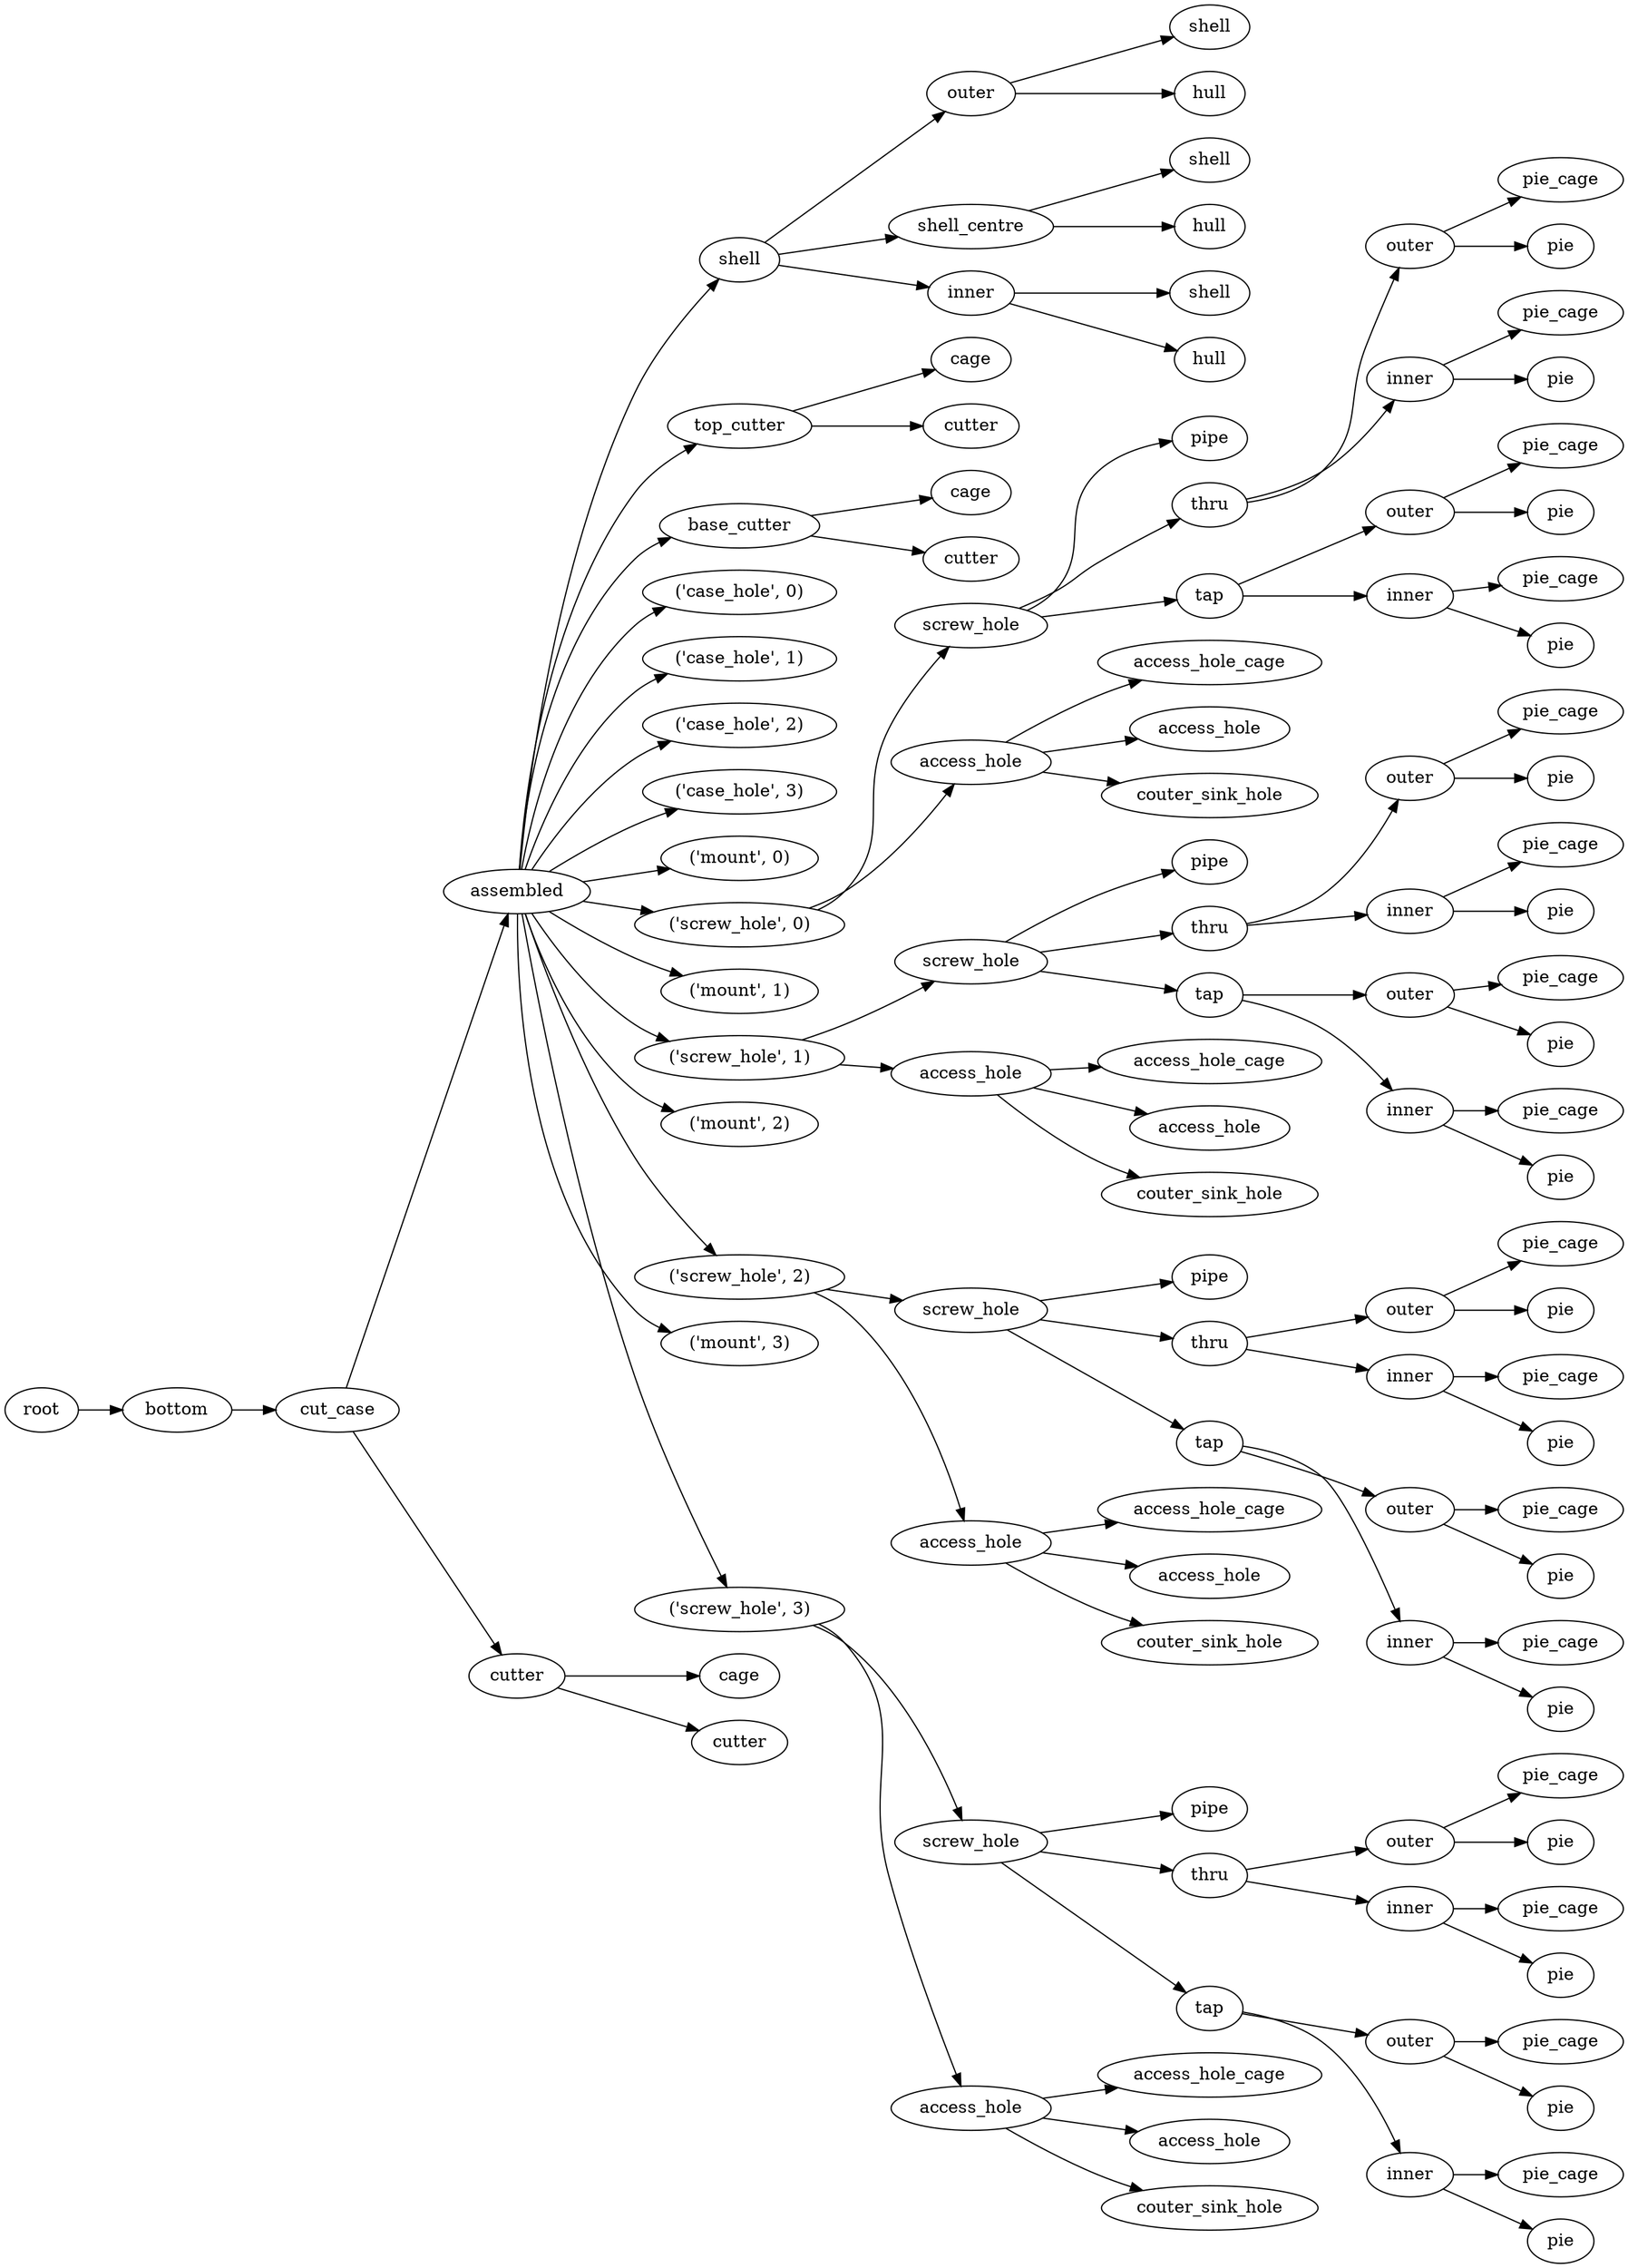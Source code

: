 digraph bottom {
	graph [rankdir=LR]
	root_311 [label=root href="javascript:s=&quot;\(\)\nNone&quot;; console.log(s); alert(s);"]
	bottom_312 [label=bottom href="javascript:s=&quot;\(&#x27;bottom&#x27;,\)\nCaseShell&quot;; console.log(s); alert(s);" tooltip=CaseShell]
	cut_case_313 [label=cut_case href="javascript:s=&quot;\(&#x27;bottom&#x27;,\ &#x27;cut_case&#x27;\)\nMaker&quot;; console.log(s); alert(s);" tooltip=Maker]
	assembled_314 [label=assembled href="javascript:s=&quot;\(&#x27;bottom&#x27;,\ &#x27;cut_case&#x27;,\ &#x27;assembled&#x27;\)\nMaker&quot;; console.log(s); alert(s);" tooltip=Maker]
	shell_315 [label=shell href="javascript:s=&quot;\(&#x27;bottom&#x27;,\ &#x27;cut_case&#x27;,\ &#x27;assembled&#x27;,\ &#x27;shell&#x27;\)\nBoxShell&quot;; console.log(s); alert(s);" tooltip=BoxShell]
	outer_316 [label=outer href="javascript:s=&quot;\(&#x27;bottom&#x27;,\ &#x27;cut_case&#x27;,\ &#x27;assembled&#x27;,\ &#x27;shell&#x27;,\ &#x27;outer&#x27;\)\nBoxSideBevels&quot;; console.log(s); alert(s);" tooltip=BoxSideBevels]
	shell_317 [label=shell href="javascript:s=&quot;\(&#x27;bottom&#x27;,\ &#x27;cut_case&#x27;,\ &#x27;assembled&#x27;,\ &#x27;shell&#x27;,\ &#x27;outer&#x27;,\ &#x27;shell&#x27;\)\nBox&quot;; console.log(s); alert(s);" tooltip=Box]
	hull_318 [label=hull href="javascript:s=&quot;\(&#x27;bottom&#x27;,\ &#x27;cut_case&#x27;,\ &#x27;assembled&#x27;,\ &#x27;shell&#x27;,\ &#x27;outer&#x27;,\ &#x27;hull&#x27;\)\nLinearExtrude&quot;; console.log(s); alert(s);" tooltip=LinearExtrude]
	shell_centre_319 [label=shell_centre href="javascript:s=&quot;\(&#x27;bottom&#x27;,\ &#x27;cut_case&#x27;,\ &#x27;assembled&#x27;,\ &#x27;shell&#x27;,\ &#x27;shell_centre&#x27;\)\nBoxSideBevels&quot;; console.log(s); alert(s);" tooltip=BoxSideBevels]
	shell_320 [label=shell href="javascript:s=&quot;\(&#x27;bottom&#x27;,\ &#x27;cut_case&#x27;,\ &#x27;assembled&#x27;,\ &#x27;shell&#x27;,\ &#x27;shell_centre&#x27;,\ &#x27;shell&#x27;\)\nBox&quot;; console.log(s); alert(s);" tooltip=Box]
	hull_321 [label=hull href="javascript:s=&quot;\(&#x27;bottom&#x27;,\ &#x27;cut_case&#x27;,\ &#x27;assembled&#x27;,\ &#x27;shell&#x27;,\ &#x27;shell_centre&#x27;,\ &#x27;hull&#x27;\)\nLinearExtrude&quot;; console.log(s); alert(s);" tooltip=LinearExtrude]
	inner_322 [label=inner href="javascript:s=&quot;\(&#x27;bottom&#x27;,\ &#x27;cut_case&#x27;,\ &#x27;assembled&#x27;,\ &#x27;shell&#x27;,\ &#x27;inner&#x27;\)\nBoxSideBevels&quot;; console.log(s); alert(s);" tooltip=BoxSideBevels]
	shell_323 [label=shell href="javascript:s=&quot;\(&#x27;bottom&#x27;,\ &#x27;cut_case&#x27;,\ &#x27;assembled&#x27;,\ &#x27;shell&#x27;,\ &#x27;inner&#x27;,\ &#x27;shell&#x27;\)\nBox&quot;; console.log(s); alert(s);" tooltip=Box]
	hull_324 [label=hull href="javascript:s=&quot;\(&#x27;bottom&#x27;,\ &#x27;cut_case&#x27;,\ &#x27;assembled&#x27;,\ &#x27;shell&#x27;,\ &#x27;inner&#x27;,\ &#x27;hull&#x27;\)\nLinearExtrude&quot;; console.log(s); alert(s);" tooltip=LinearExtrude]
	top_cutter_325 [label=top_cutter href="javascript:s=&quot;\(&#x27;bottom&#x27;,\ &#x27;cut_case&#x27;,\ &#x27;assembled&#x27;,\ &#x27;top_cutter&#x27;\)\nCaseShellCutter&quot;; console.log(s); alert(s);" tooltip=CaseShellCutter]
	cage_326 [label=cage href="javascript:s=&quot;\(&#x27;bottom&#x27;,\ &#x27;cut_case&#x27;,\ &#x27;assembled&#x27;,\ &#x27;top_cutter&#x27;,\ &#x27;cage&#x27;\)\nBox&quot;; console.log(s); alert(s);" tooltip=Box]
	cutter_327 [label=cutter href="javascript:s=&quot;\(&#x27;bottom&#x27;,\ &#x27;cut_case&#x27;,\ &#x27;assembled&#x27;,\ &#x27;top_cutter&#x27;,\ &#x27;cutter&#x27;\)\nBox&quot;; console.log(s); alert(s);" tooltip=Box]
	base_cutter_328 [label=base_cutter href="javascript:s=&quot;\(&#x27;bottom&#x27;,\ &#x27;cut_case&#x27;,\ &#x27;assembled&#x27;,\ &#x27;base_cutter&#x27;\)\nCaseShellCutter&quot;; console.log(s); alert(s);" tooltip=CaseShellCutter]
	cage_329 [label=cage href="javascript:s=&quot;\(&#x27;bottom&#x27;,\ &#x27;cut_case&#x27;,\ &#x27;assembled&#x27;,\ &#x27;base_cutter&#x27;,\ &#x27;cage&#x27;\)\nBox&quot;; console.log(s); alert(s);" tooltip=Box]
	cutter_330 [label=cutter href="javascript:s=&quot;\(&#x27;bottom&#x27;,\ &#x27;cut_case&#x27;,\ &#x27;assembled&#x27;,\ &#x27;base_cutter&#x27;,\ &#x27;cutter&#x27;\)\nBox&quot;; console.log(s); alert(s);" tooltip=Box]
	case_hole_331 [label="\('case_hole',\ 0\)" href="javascript:s=&quot;\(&#x27;bottom&#x27;,\ &#x27;cut_case&#x27;,\ &#x27;assembled&#x27;,\ \(&#x27;case_hole&#x27;,\ 0\)\)\nCylinder&quot;; console.log(s); alert(s);" tooltip=Cylinder]
	case_hole_332 [label="\('case_hole',\ 1\)" href="javascript:s=&quot;\(&#x27;bottom&#x27;,\ &#x27;cut_case&#x27;,\ &#x27;assembled&#x27;,\ \(&#x27;case_hole&#x27;,\ 1\)\)\nCylinder&quot;; console.log(s); alert(s);" tooltip=Cylinder]
	case_hole_333 [label="\('case_hole',\ 2\)" href="javascript:s=&quot;\(&#x27;bottom&#x27;,\ &#x27;cut_case&#x27;,\ &#x27;assembled&#x27;,\ \(&#x27;case_hole&#x27;,\ 2\)\)\nCylinder&quot;; console.log(s); alert(s);" tooltip=Cylinder]
	case_hole_334 [label="\('case_hole',\ 3\)" href="javascript:s=&quot;\(&#x27;bottom&#x27;,\ &#x27;cut_case&#x27;,\ &#x27;assembled&#x27;,\ \(&#x27;case_hole&#x27;,\ 3\)\)\nCylinder&quot;; console.log(s); alert(s);" tooltip=Cylinder]
	mount_335 [label="\('mount',\ 0\)" href="javascript:s=&quot;\(&#x27;bottom&#x27;,\ &#x27;cut_case&#x27;,\ &#x27;assembled&#x27;,\ \(&#x27;mount&#x27;,\ 0\)\)\nCylinder&quot;; console.log(s); alert(s);" tooltip=Cylinder]
	screw_hole_336 [label="\('screw_hole',\ 0\)" href="javascript:s=&quot;\(&#x27;bottom&#x27;,\ &#x27;cut_case&#x27;,\ &#x27;assembled&#x27;,\ \(&#x27;screw_hole&#x27;,\ 0\)\)\nCountersinkSelfTapHole&quot;; console.log(s); alert(s);" tooltip=CountersinkSelfTapHole]
	screw_hole_337 [label=screw_hole href="javascript:s=&quot;\(&#x27;bottom&#x27;,\ &#x27;cut_case&#x27;,\ &#x27;assembled&#x27;,\ \(&#x27;screw_hole&#x27;,\ 0\),\ &#x27;screw_hole&#x27;\)\nSelfTapHole&quot;; console.log(s); alert(s);" tooltip=SelfTapHole]
	pipe_338 [label=pipe href="javascript:s=&quot;\(&#x27;bottom&#x27;,\ &#x27;cut_case&#x27;,\ &#x27;assembled&#x27;,\ \(&#x27;screw_hole&#x27;,\ 0\),\ &#x27;screw_hole&#x27;,\ &#x27;pipe&#x27;\)\nCylinder&quot;; console.log(s); alert(s);" tooltip=Cylinder]
	thru_339 [label=thru href="javascript:s=&quot;\(&#x27;bottom&#x27;,\ &#x27;cut_case&#x27;,\ &#x27;assembled&#x27;,\ \(&#x27;screw_hole&#x27;,\ 0\),\ &#x27;screw_hole&#x27;,\ &#x27;thru&#x27;\)\nPipe&quot;; console.log(s); alert(s);" tooltip=Pipe]
	outer_340 [label=outer href="javascript:s=&quot;\(&#x27;bottom&#x27;,\ &#x27;cut_case&#x27;,\ &#x27;assembled&#x27;,\ \(&#x27;screw_hole&#x27;,\ 0\),\ &#x27;screw_hole&#x27;,\ &#x27;thru&#x27;,\ &#x27;outer&#x27;\)\nPie&quot;; console.log(s); alert(s);" tooltip=Pie]
	pie_cage_341 [label=pie_cage href="javascript:s=&quot;\(&#x27;bottom&#x27;,\ &#x27;cut_case&#x27;,\ &#x27;assembled&#x27;,\ \(&#x27;screw_hole&#x27;,\ 0\),\ &#x27;screw_hole&#x27;,\ &#x27;thru&#x27;,\ &#x27;outer&#x27;,\ &#x27;pie_cage&#x27;\)\nCylinder&quot;; console.log(s); alert(s);" tooltip=Cylinder]
	pie_342 [label=pie href="javascript:s=&quot;\(&#x27;bottom&#x27;,\ &#x27;cut_case&#x27;,\ &#x27;assembled&#x27;,\ \(&#x27;screw_hole&#x27;,\ 0\),\ &#x27;screw_hole&#x27;,\ &#x27;thru&#x27;,\ &#x27;outer&#x27;,\ &#x27;pie&#x27;\)\nRotateExtrude&quot;; console.log(s); alert(s);" tooltip=RotateExtrude]
	inner_343 [label=inner href="javascript:s=&quot;\(&#x27;bottom&#x27;,\ &#x27;cut_case&#x27;,\ &#x27;assembled&#x27;,\ \(&#x27;screw_hole&#x27;,\ 0\),\ &#x27;screw_hole&#x27;,\ &#x27;thru&#x27;,\ &#x27;inner&#x27;\)\nPie&quot;; console.log(s); alert(s);" tooltip=Pie]
	pie_cage_344 [label=pie_cage href="javascript:s=&quot;\(&#x27;bottom&#x27;,\ &#x27;cut_case&#x27;,\ &#x27;assembled&#x27;,\ \(&#x27;screw_hole&#x27;,\ 0\),\ &#x27;screw_hole&#x27;,\ &#x27;thru&#x27;,\ &#x27;inner&#x27;,\ &#x27;pie_cage&#x27;\)\nCylinder&quot;; console.log(s); alert(s);" tooltip=Cylinder]
	pie_345 [label=pie href="javascript:s=&quot;\(&#x27;bottom&#x27;,\ &#x27;cut_case&#x27;,\ &#x27;assembled&#x27;,\ \(&#x27;screw_hole&#x27;,\ 0\),\ &#x27;screw_hole&#x27;,\ &#x27;thru&#x27;,\ &#x27;inner&#x27;,\ &#x27;pie&#x27;\)\nRotateExtrude&quot;; console.log(s); alert(s);" tooltip=RotateExtrude]
	tap_346 [label=tap href="javascript:s=&quot;\(&#x27;bottom&#x27;,\ &#x27;cut_case&#x27;,\ &#x27;assembled&#x27;,\ \(&#x27;screw_hole&#x27;,\ 0\),\ &#x27;screw_hole&#x27;,\ &#x27;tap&#x27;\)\nPipe&quot;; console.log(s); alert(s);" tooltip=Pipe]
	outer_347 [label=outer href="javascript:s=&quot;\(&#x27;bottom&#x27;,\ &#x27;cut_case&#x27;,\ &#x27;assembled&#x27;,\ \(&#x27;screw_hole&#x27;,\ 0\),\ &#x27;screw_hole&#x27;,\ &#x27;tap&#x27;,\ &#x27;outer&#x27;\)\nPie&quot;; console.log(s); alert(s);" tooltip=Pie]
	pie_cage_348 [label=pie_cage href="javascript:s=&quot;\(&#x27;bottom&#x27;,\ &#x27;cut_case&#x27;,\ &#x27;assembled&#x27;,\ \(&#x27;screw_hole&#x27;,\ 0\),\ &#x27;screw_hole&#x27;,\ &#x27;tap&#x27;,\ &#x27;outer&#x27;,\ &#x27;pie_cage&#x27;\)\nCylinder&quot;; console.log(s); alert(s);" tooltip=Cylinder]
	pie_349 [label=pie href="javascript:s=&quot;\(&#x27;bottom&#x27;,\ &#x27;cut_case&#x27;,\ &#x27;assembled&#x27;,\ \(&#x27;screw_hole&#x27;,\ 0\),\ &#x27;screw_hole&#x27;,\ &#x27;tap&#x27;,\ &#x27;outer&#x27;,\ &#x27;pie&#x27;\)\nRotateExtrude&quot;; console.log(s); alert(s);" tooltip=RotateExtrude]
	inner_350 [label=inner href="javascript:s=&quot;\(&#x27;bottom&#x27;,\ &#x27;cut_case&#x27;,\ &#x27;assembled&#x27;,\ \(&#x27;screw_hole&#x27;,\ 0\),\ &#x27;screw_hole&#x27;,\ &#x27;tap&#x27;,\ &#x27;inner&#x27;\)\nPie&quot;; console.log(s); alert(s);" tooltip=Pie]
	pie_cage_351 [label=pie_cage href="javascript:s=&quot;\(&#x27;bottom&#x27;,\ &#x27;cut_case&#x27;,\ &#x27;assembled&#x27;,\ \(&#x27;screw_hole&#x27;,\ 0\),\ &#x27;screw_hole&#x27;,\ &#x27;tap&#x27;,\ &#x27;inner&#x27;,\ &#x27;pie_cage&#x27;\)\nCylinder&quot;; console.log(s); alert(s);" tooltip=Cylinder]
	pie_352 [label=pie href="javascript:s=&quot;\(&#x27;bottom&#x27;,\ &#x27;cut_case&#x27;,\ &#x27;assembled&#x27;,\ \(&#x27;screw_hole&#x27;,\ 0\),\ &#x27;screw_hole&#x27;,\ &#x27;tap&#x27;,\ &#x27;inner&#x27;,\ &#x27;pie&#x27;\)\nRotateExtrude&quot;; console.log(s); alert(s);" tooltip=RotateExtrude]
	access_hole_353 [label=access_hole href="javascript:s=&quot;\(&#x27;bottom&#x27;,\ &#x27;cut_case&#x27;,\ &#x27;assembled&#x27;,\ \(&#x27;screw_hole&#x27;,\ 0\),\ &#x27;access_hole&#x27;\)\nCountersinkAccessHole&quot;; console.log(s); alert(s);" tooltip=CountersinkAccessHole]
	access_hole_cage_354 [label=access_hole_cage href="javascript:s=&quot;\(&#x27;bottom&#x27;,\ &#x27;cut_case&#x27;,\ &#x27;assembled&#x27;,\ \(&#x27;screw_hole&#x27;,\ 0\),\ &#x27;access_hole&#x27;,\ &#x27;access_hole_cage&#x27;\)\nCylinder&quot;; console.log(s); alert(s);" tooltip=Cylinder]
	access_hole_355 [label=access_hole href="javascript:s=&quot;\(&#x27;bottom&#x27;,\ &#x27;cut_case&#x27;,\ &#x27;assembled&#x27;,\ \(&#x27;screw_hole&#x27;,\ 0\),\ &#x27;access_hole&#x27;,\ &#x27;access_hole&#x27;\)\nCylinder&quot;; console.log(s); alert(s);" tooltip=Cylinder]
	couter_sink_hole_356 [label=couter_sink_hole href="javascript:s=&quot;\(&#x27;bottom&#x27;,\ &#x27;cut_case&#x27;,\ &#x27;assembled&#x27;,\ \(&#x27;screw_hole&#x27;,\ 0\),\ &#x27;access_hole&#x27;,\ &#x27;couter_sink_hole&#x27;\)\nCone&quot;; console.log(s); alert(s);" tooltip=Cone]
	mount_357 [label="\('mount',\ 1\)" href="javascript:s=&quot;\(&#x27;bottom&#x27;,\ &#x27;cut_case&#x27;,\ &#x27;assembled&#x27;,\ \(&#x27;mount&#x27;,\ 1\)\)\nCylinder&quot;; console.log(s); alert(s);" tooltip=Cylinder]
	screw_hole_358 [label="\('screw_hole',\ 1\)" href="javascript:s=&quot;\(&#x27;bottom&#x27;,\ &#x27;cut_case&#x27;,\ &#x27;assembled&#x27;,\ \(&#x27;screw_hole&#x27;,\ 1\)\)\nCountersinkSelfTapHole&quot;; console.log(s); alert(s);" tooltip=CountersinkSelfTapHole]
	screw_hole_359 [label=screw_hole href="javascript:s=&quot;\(&#x27;bottom&#x27;,\ &#x27;cut_case&#x27;,\ &#x27;assembled&#x27;,\ \(&#x27;screw_hole&#x27;,\ 1\),\ &#x27;screw_hole&#x27;\)\nSelfTapHole&quot;; console.log(s); alert(s);" tooltip=SelfTapHole]
	pipe_360 [label=pipe href="javascript:s=&quot;\(&#x27;bottom&#x27;,\ &#x27;cut_case&#x27;,\ &#x27;assembled&#x27;,\ \(&#x27;screw_hole&#x27;,\ 1\),\ &#x27;screw_hole&#x27;,\ &#x27;pipe&#x27;\)\nCylinder&quot;; console.log(s); alert(s);" tooltip=Cylinder]
	thru_361 [label=thru href="javascript:s=&quot;\(&#x27;bottom&#x27;,\ &#x27;cut_case&#x27;,\ &#x27;assembled&#x27;,\ \(&#x27;screw_hole&#x27;,\ 1\),\ &#x27;screw_hole&#x27;,\ &#x27;thru&#x27;\)\nPipe&quot;; console.log(s); alert(s);" tooltip=Pipe]
	outer_362 [label=outer href="javascript:s=&quot;\(&#x27;bottom&#x27;,\ &#x27;cut_case&#x27;,\ &#x27;assembled&#x27;,\ \(&#x27;screw_hole&#x27;,\ 1\),\ &#x27;screw_hole&#x27;,\ &#x27;thru&#x27;,\ &#x27;outer&#x27;\)\nPie&quot;; console.log(s); alert(s);" tooltip=Pie]
	pie_cage_363 [label=pie_cage href="javascript:s=&quot;\(&#x27;bottom&#x27;,\ &#x27;cut_case&#x27;,\ &#x27;assembled&#x27;,\ \(&#x27;screw_hole&#x27;,\ 1\),\ &#x27;screw_hole&#x27;,\ &#x27;thru&#x27;,\ &#x27;outer&#x27;,\ &#x27;pie_cage&#x27;\)\nCylinder&quot;; console.log(s); alert(s);" tooltip=Cylinder]
	pie_364 [label=pie href="javascript:s=&quot;\(&#x27;bottom&#x27;,\ &#x27;cut_case&#x27;,\ &#x27;assembled&#x27;,\ \(&#x27;screw_hole&#x27;,\ 1\),\ &#x27;screw_hole&#x27;,\ &#x27;thru&#x27;,\ &#x27;outer&#x27;,\ &#x27;pie&#x27;\)\nRotateExtrude&quot;; console.log(s); alert(s);" tooltip=RotateExtrude]
	inner_365 [label=inner href="javascript:s=&quot;\(&#x27;bottom&#x27;,\ &#x27;cut_case&#x27;,\ &#x27;assembled&#x27;,\ \(&#x27;screw_hole&#x27;,\ 1\),\ &#x27;screw_hole&#x27;,\ &#x27;thru&#x27;,\ &#x27;inner&#x27;\)\nPie&quot;; console.log(s); alert(s);" tooltip=Pie]
	pie_cage_366 [label=pie_cage href="javascript:s=&quot;\(&#x27;bottom&#x27;,\ &#x27;cut_case&#x27;,\ &#x27;assembled&#x27;,\ \(&#x27;screw_hole&#x27;,\ 1\),\ &#x27;screw_hole&#x27;,\ &#x27;thru&#x27;,\ &#x27;inner&#x27;,\ &#x27;pie_cage&#x27;\)\nCylinder&quot;; console.log(s); alert(s);" tooltip=Cylinder]
	pie_367 [label=pie href="javascript:s=&quot;\(&#x27;bottom&#x27;,\ &#x27;cut_case&#x27;,\ &#x27;assembled&#x27;,\ \(&#x27;screw_hole&#x27;,\ 1\),\ &#x27;screw_hole&#x27;,\ &#x27;thru&#x27;,\ &#x27;inner&#x27;,\ &#x27;pie&#x27;\)\nRotateExtrude&quot;; console.log(s); alert(s);" tooltip=RotateExtrude]
	tap_368 [label=tap href="javascript:s=&quot;\(&#x27;bottom&#x27;,\ &#x27;cut_case&#x27;,\ &#x27;assembled&#x27;,\ \(&#x27;screw_hole&#x27;,\ 1\),\ &#x27;screw_hole&#x27;,\ &#x27;tap&#x27;\)\nPipe&quot;; console.log(s); alert(s);" tooltip=Pipe]
	outer_369 [label=outer href="javascript:s=&quot;\(&#x27;bottom&#x27;,\ &#x27;cut_case&#x27;,\ &#x27;assembled&#x27;,\ \(&#x27;screw_hole&#x27;,\ 1\),\ &#x27;screw_hole&#x27;,\ &#x27;tap&#x27;,\ &#x27;outer&#x27;\)\nPie&quot;; console.log(s); alert(s);" tooltip=Pie]
	pie_cage_370 [label=pie_cage href="javascript:s=&quot;\(&#x27;bottom&#x27;,\ &#x27;cut_case&#x27;,\ &#x27;assembled&#x27;,\ \(&#x27;screw_hole&#x27;,\ 1\),\ &#x27;screw_hole&#x27;,\ &#x27;tap&#x27;,\ &#x27;outer&#x27;,\ &#x27;pie_cage&#x27;\)\nCylinder&quot;; console.log(s); alert(s);" tooltip=Cylinder]
	pie_371 [label=pie href="javascript:s=&quot;\(&#x27;bottom&#x27;,\ &#x27;cut_case&#x27;,\ &#x27;assembled&#x27;,\ \(&#x27;screw_hole&#x27;,\ 1\),\ &#x27;screw_hole&#x27;,\ &#x27;tap&#x27;,\ &#x27;outer&#x27;,\ &#x27;pie&#x27;\)\nRotateExtrude&quot;; console.log(s); alert(s);" tooltip=RotateExtrude]
	inner_372 [label=inner href="javascript:s=&quot;\(&#x27;bottom&#x27;,\ &#x27;cut_case&#x27;,\ &#x27;assembled&#x27;,\ \(&#x27;screw_hole&#x27;,\ 1\),\ &#x27;screw_hole&#x27;,\ &#x27;tap&#x27;,\ &#x27;inner&#x27;\)\nPie&quot;; console.log(s); alert(s);" tooltip=Pie]
	pie_cage_373 [label=pie_cage href="javascript:s=&quot;\(&#x27;bottom&#x27;,\ &#x27;cut_case&#x27;,\ &#x27;assembled&#x27;,\ \(&#x27;screw_hole&#x27;,\ 1\),\ &#x27;screw_hole&#x27;,\ &#x27;tap&#x27;,\ &#x27;inner&#x27;,\ &#x27;pie_cage&#x27;\)\nCylinder&quot;; console.log(s); alert(s);" tooltip=Cylinder]
	pie_374 [label=pie href="javascript:s=&quot;\(&#x27;bottom&#x27;,\ &#x27;cut_case&#x27;,\ &#x27;assembled&#x27;,\ \(&#x27;screw_hole&#x27;,\ 1\),\ &#x27;screw_hole&#x27;,\ &#x27;tap&#x27;,\ &#x27;inner&#x27;,\ &#x27;pie&#x27;\)\nRotateExtrude&quot;; console.log(s); alert(s);" tooltip=RotateExtrude]
	access_hole_375 [label=access_hole href="javascript:s=&quot;\(&#x27;bottom&#x27;,\ &#x27;cut_case&#x27;,\ &#x27;assembled&#x27;,\ \(&#x27;screw_hole&#x27;,\ 1\),\ &#x27;access_hole&#x27;\)\nCountersinkAccessHole&quot;; console.log(s); alert(s);" tooltip=CountersinkAccessHole]
	access_hole_cage_376 [label=access_hole_cage href="javascript:s=&quot;\(&#x27;bottom&#x27;,\ &#x27;cut_case&#x27;,\ &#x27;assembled&#x27;,\ \(&#x27;screw_hole&#x27;,\ 1\),\ &#x27;access_hole&#x27;,\ &#x27;access_hole_cage&#x27;\)\nCylinder&quot;; console.log(s); alert(s);" tooltip=Cylinder]
	access_hole_377 [label=access_hole href="javascript:s=&quot;\(&#x27;bottom&#x27;,\ &#x27;cut_case&#x27;,\ &#x27;assembled&#x27;,\ \(&#x27;screw_hole&#x27;,\ 1\),\ &#x27;access_hole&#x27;,\ &#x27;access_hole&#x27;\)\nCylinder&quot;; console.log(s); alert(s);" tooltip=Cylinder]
	couter_sink_hole_378 [label=couter_sink_hole href="javascript:s=&quot;\(&#x27;bottom&#x27;,\ &#x27;cut_case&#x27;,\ &#x27;assembled&#x27;,\ \(&#x27;screw_hole&#x27;,\ 1\),\ &#x27;access_hole&#x27;,\ &#x27;couter_sink_hole&#x27;\)\nCone&quot;; console.log(s); alert(s);" tooltip=Cone]
	mount_379 [label="\('mount',\ 2\)" href="javascript:s=&quot;\(&#x27;bottom&#x27;,\ &#x27;cut_case&#x27;,\ &#x27;assembled&#x27;,\ \(&#x27;mount&#x27;,\ 2\)\)\nCylinder&quot;; console.log(s); alert(s);" tooltip=Cylinder]
	screw_hole_380 [label="\('screw_hole',\ 2\)" href="javascript:s=&quot;\(&#x27;bottom&#x27;,\ &#x27;cut_case&#x27;,\ &#x27;assembled&#x27;,\ \(&#x27;screw_hole&#x27;,\ 2\)\)\nCountersinkSelfTapHole&quot;; console.log(s); alert(s);" tooltip=CountersinkSelfTapHole]
	screw_hole_381 [label=screw_hole href="javascript:s=&quot;\(&#x27;bottom&#x27;,\ &#x27;cut_case&#x27;,\ &#x27;assembled&#x27;,\ \(&#x27;screw_hole&#x27;,\ 2\),\ &#x27;screw_hole&#x27;\)\nSelfTapHole&quot;; console.log(s); alert(s);" tooltip=SelfTapHole]
	pipe_382 [label=pipe href="javascript:s=&quot;\(&#x27;bottom&#x27;,\ &#x27;cut_case&#x27;,\ &#x27;assembled&#x27;,\ \(&#x27;screw_hole&#x27;,\ 2\),\ &#x27;screw_hole&#x27;,\ &#x27;pipe&#x27;\)\nCylinder&quot;; console.log(s); alert(s);" tooltip=Cylinder]
	thru_383 [label=thru href="javascript:s=&quot;\(&#x27;bottom&#x27;,\ &#x27;cut_case&#x27;,\ &#x27;assembled&#x27;,\ \(&#x27;screw_hole&#x27;,\ 2\),\ &#x27;screw_hole&#x27;,\ &#x27;thru&#x27;\)\nPipe&quot;; console.log(s); alert(s);" tooltip=Pipe]
	outer_384 [label=outer href="javascript:s=&quot;\(&#x27;bottom&#x27;,\ &#x27;cut_case&#x27;,\ &#x27;assembled&#x27;,\ \(&#x27;screw_hole&#x27;,\ 2\),\ &#x27;screw_hole&#x27;,\ &#x27;thru&#x27;,\ &#x27;outer&#x27;\)\nPie&quot;; console.log(s); alert(s);" tooltip=Pie]
	pie_cage_385 [label=pie_cage href="javascript:s=&quot;\(&#x27;bottom&#x27;,\ &#x27;cut_case&#x27;,\ &#x27;assembled&#x27;,\ \(&#x27;screw_hole&#x27;,\ 2\),\ &#x27;screw_hole&#x27;,\ &#x27;thru&#x27;,\ &#x27;outer&#x27;,\ &#x27;pie_cage&#x27;\)\nCylinder&quot;; console.log(s); alert(s);" tooltip=Cylinder]
	pie_386 [label=pie href="javascript:s=&quot;\(&#x27;bottom&#x27;,\ &#x27;cut_case&#x27;,\ &#x27;assembled&#x27;,\ \(&#x27;screw_hole&#x27;,\ 2\),\ &#x27;screw_hole&#x27;,\ &#x27;thru&#x27;,\ &#x27;outer&#x27;,\ &#x27;pie&#x27;\)\nRotateExtrude&quot;; console.log(s); alert(s);" tooltip=RotateExtrude]
	inner_387 [label=inner href="javascript:s=&quot;\(&#x27;bottom&#x27;,\ &#x27;cut_case&#x27;,\ &#x27;assembled&#x27;,\ \(&#x27;screw_hole&#x27;,\ 2\),\ &#x27;screw_hole&#x27;,\ &#x27;thru&#x27;,\ &#x27;inner&#x27;\)\nPie&quot;; console.log(s); alert(s);" tooltip=Pie]
	pie_cage_388 [label=pie_cage href="javascript:s=&quot;\(&#x27;bottom&#x27;,\ &#x27;cut_case&#x27;,\ &#x27;assembled&#x27;,\ \(&#x27;screw_hole&#x27;,\ 2\),\ &#x27;screw_hole&#x27;,\ &#x27;thru&#x27;,\ &#x27;inner&#x27;,\ &#x27;pie_cage&#x27;\)\nCylinder&quot;; console.log(s); alert(s);" tooltip=Cylinder]
	pie_389 [label=pie href="javascript:s=&quot;\(&#x27;bottom&#x27;,\ &#x27;cut_case&#x27;,\ &#x27;assembled&#x27;,\ \(&#x27;screw_hole&#x27;,\ 2\),\ &#x27;screw_hole&#x27;,\ &#x27;thru&#x27;,\ &#x27;inner&#x27;,\ &#x27;pie&#x27;\)\nRotateExtrude&quot;; console.log(s); alert(s);" tooltip=RotateExtrude]
	tap_390 [label=tap href="javascript:s=&quot;\(&#x27;bottom&#x27;,\ &#x27;cut_case&#x27;,\ &#x27;assembled&#x27;,\ \(&#x27;screw_hole&#x27;,\ 2\),\ &#x27;screw_hole&#x27;,\ &#x27;tap&#x27;\)\nPipe&quot;; console.log(s); alert(s);" tooltip=Pipe]
	outer_391 [label=outer href="javascript:s=&quot;\(&#x27;bottom&#x27;,\ &#x27;cut_case&#x27;,\ &#x27;assembled&#x27;,\ \(&#x27;screw_hole&#x27;,\ 2\),\ &#x27;screw_hole&#x27;,\ &#x27;tap&#x27;,\ &#x27;outer&#x27;\)\nPie&quot;; console.log(s); alert(s);" tooltip=Pie]
	pie_cage_392 [label=pie_cage href="javascript:s=&quot;\(&#x27;bottom&#x27;,\ &#x27;cut_case&#x27;,\ &#x27;assembled&#x27;,\ \(&#x27;screw_hole&#x27;,\ 2\),\ &#x27;screw_hole&#x27;,\ &#x27;tap&#x27;,\ &#x27;outer&#x27;,\ &#x27;pie_cage&#x27;\)\nCylinder&quot;; console.log(s); alert(s);" tooltip=Cylinder]
	pie_393 [label=pie href="javascript:s=&quot;\(&#x27;bottom&#x27;,\ &#x27;cut_case&#x27;,\ &#x27;assembled&#x27;,\ \(&#x27;screw_hole&#x27;,\ 2\),\ &#x27;screw_hole&#x27;,\ &#x27;tap&#x27;,\ &#x27;outer&#x27;,\ &#x27;pie&#x27;\)\nRotateExtrude&quot;; console.log(s); alert(s);" tooltip=RotateExtrude]
	inner_394 [label=inner href="javascript:s=&quot;\(&#x27;bottom&#x27;,\ &#x27;cut_case&#x27;,\ &#x27;assembled&#x27;,\ \(&#x27;screw_hole&#x27;,\ 2\),\ &#x27;screw_hole&#x27;,\ &#x27;tap&#x27;,\ &#x27;inner&#x27;\)\nPie&quot;; console.log(s); alert(s);" tooltip=Pie]
	pie_cage_395 [label=pie_cage href="javascript:s=&quot;\(&#x27;bottom&#x27;,\ &#x27;cut_case&#x27;,\ &#x27;assembled&#x27;,\ \(&#x27;screw_hole&#x27;,\ 2\),\ &#x27;screw_hole&#x27;,\ &#x27;tap&#x27;,\ &#x27;inner&#x27;,\ &#x27;pie_cage&#x27;\)\nCylinder&quot;; console.log(s); alert(s);" tooltip=Cylinder]
	pie_396 [label=pie href="javascript:s=&quot;\(&#x27;bottom&#x27;,\ &#x27;cut_case&#x27;,\ &#x27;assembled&#x27;,\ \(&#x27;screw_hole&#x27;,\ 2\),\ &#x27;screw_hole&#x27;,\ &#x27;tap&#x27;,\ &#x27;inner&#x27;,\ &#x27;pie&#x27;\)\nRotateExtrude&quot;; console.log(s); alert(s);" tooltip=RotateExtrude]
	access_hole_397 [label=access_hole href="javascript:s=&quot;\(&#x27;bottom&#x27;,\ &#x27;cut_case&#x27;,\ &#x27;assembled&#x27;,\ \(&#x27;screw_hole&#x27;,\ 2\),\ &#x27;access_hole&#x27;\)\nCountersinkAccessHole&quot;; console.log(s); alert(s);" tooltip=CountersinkAccessHole]
	access_hole_cage_398 [label=access_hole_cage href="javascript:s=&quot;\(&#x27;bottom&#x27;,\ &#x27;cut_case&#x27;,\ &#x27;assembled&#x27;,\ \(&#x27;screw_hole&#x27;,\ 2\),\ &#x27;access_hole&#x27;,\ &#x27;access_hole_cage&#x27;\)\nCylinder&quot;; console.log(s); alert(s);" tooltip=Cylinder]
	access_hole_399 [label=access_hole href="javascript:s=&quot;\(&#x27;bottom&#x27;,\ &#x27;cut_case&#x27;,\ &#x27;assembled&#x27;,\ \(&#x27;screw_hole&#x27;,\ 2\),\ &#x27;access_hole&#x27;,\ &#x27;access_hole&#x27;\)\nCylinder&quot;; console.log(s); alert(s);" tooltip=Cylinder]
	couter_sink_hole_400 [label=couter_sink_hole href="javascript:s=&quot;\(&#x27;bottom&#x27;,\ &#x27;cut_case&#x27;,\ &#x27;assembled&#x27;,\ \(&#x27;screw_hole&#x27;,\ 2\),\ &#x27;access_hole&#x27;,\ &#x27;couter_sink_hole&#x27;\)\nCone&quot;; console.log(s); alert(s);" tooltip=Cone]
	mount_401 [label="\('mount',\ 3\)" href="javascript:s=&quot;\(&#x27;bottom&#x27;,\ &#x27;cut_case&#x27;,\ &#x27;assembled&#x27;,\ \(&#x27;mount&#x27;,\ 3\)\)\nCylinder&quot;; console.log(s); alert(s);" tooltip=Cylinder]
	screw_hole_402 [label="\('screw_hole',\ 3\)" href="javascript:s=&quot;\(&#x27;bottom&#x27;,\ &#x27;cut_case&#x27;,\ &#x27;assembled&#x27;,\ \(&#x27;screw_hole&#x27;,\ 3\)\)\nCountersinkSelfTapHole&quot;; console.log(s); alert(s);" tooltip=CountersinkSelfTapHole]
	screw_hole_403 [label=screw_hole href="javascript:s=&quot;\(&#x27;bottom&#x27;,\ &#x27;cut_case&#x27;,\ &#x27;assembled&#x27;,\ \(&#x27;screw_hole&#x27;,\ 3\),\ &#x27;screw_hole&#x27;\)\nSelfTapHole&quot;; console.log(s); alert(s);" tooltip=SelfTapHole]
	pipe_404 [label=pipe href="javascript:s=&quot;\(&#x27;bottom&#x27;,\ &#x27;cut_case&#x27;,\ &#x27;assembled&#x27;,\ \(&#x27;screw_hole&#x27;,\ 3\),\ &#x27;screw_hole&#x27;,\ &#x27;pipe&#x27;\)\nCylinder&quot;; console.log(s); alert(s);" tooltip=Cylinder]
	thru_405 [label=thru href="javascript:s=&quot;\(&#x27;bottom&#x27;,\ &#x27;cut_case&#x27;,\ &#x27;assembled&#x27;,\ \(&#x27;screw_hole&#x27;,\ 3\),\ &#x27;screw_hole&#x27;,\ &#x27;thru&#x27;\)\nPipe&quot;; console.log(s); alert(s);" tooltip=Pipe]
	outer_406 [label=outer href="javascript:s=&quot;\(&#x27;bottom&#x27;,\ &#x27;cut_case&#x27;,\ &#x27;assembled&#x27;,\ \(&#x27;screw_hole&#x27;,\ 3\),\ &#x27;screw_hole&#x27;,\ &#x27;thru&#x27;,\ &#x27;outer&#x27;\)\nPie&quot;; console.log(s); alert(s);" tooltip=Pie]
	pie_cage_407 [label=pie_cage href="javascript:s=&quot;\(&#x27;bottom&#x27;,\ &#x27;cut_case&#x27;,\ &#x27;assembled&#x27;,\ \(&#x27;screw_hole&#x27;,\ 3\),\ &#x27;screw_hole&#x27;,\ &#x27;thru&#x27;,\ &#x27;outer&#x27;,\ &#x27;pie_cage&#x27;\)\nCylinder&quot;; console.log(s); alert(s);" tooltip=Cylinder]
	pie_408 [label=pie href="javascript:s=&quot;\(&#x27;bottom&#x27;,\ &#x27;cut_case&#x27;,\ &#x27;assembled&#x27;,\ \(&#x27;screw_hole&#x27;,\ 3\),\ &#x27;screw_hole&#x27;,\ &#x27;thru&#x27;,\ &#x27;outer&#x27;,\ &#x27;pie&#x27;\)\nRotateExtrude&quot;; console.log(s); alert(s);" tooltip=RotateExtrude]
	inner_409 [label=inner href="javascript:s=&quot;\(&#x27;bottom&#x27;,\ &#x27;cut_case&#x27;,\ &#x27;assembled&#x27;,\ \(&#x27;screw_hole&#x27;,\ 3\),\ &#x27;screw_hole&#x27;,\ &#x27;thru&#x27;,\ &#x27;inner&#x27;\)\nPie&quot;; console.log(s); alert(s);" tooltip=Pie]
	pie_cage_410 [label=pie_cage href="javascript:s=&quot;\(&#x27;bottom&#x27;,\ &#x27;cut_case&#x27;,\ &#x27;assembled&#x27;,\ \(&#x27;screw_hole&#x27;,\ 3\),\ &#x27;screw_hole&#x27;,\ &#x27;thru&#x27;,\ &#x27;inner&#x27;,\ &#x27;pie_cage&#x27;\)\nCylinder&quot;; console.log(s); alert(s);" tooltip=Cylinder]
	pie_411 [label=pie href="javascript:s=&quot;\(&#x27;bottom&#x27;,\ &#x27;cut_case&#x27;,\ &#x27;assembled&#x27;,\ \(&#x27;screw_hole&#x27;,\ 3\),\ &#x27;screw_hole&#x27;,\ &#x27;thru&#x27;,\ &#x27;inner&#x27;,\ &#x27;pie&#x27;\)\nRotateExtrude&quot;; console.log(s); alert(s);" tooltip=RotateExtrude]
	tap_412 [label=tap href="javascript:s=&quot;\(&#x27;bottom&#x27;,\ &#x27;cut_case&#x27;,\ &#x27;assembled&#x27;,\ \(&#x27;screw_hole&#x27;,\ 3\),\ &#x27;screw_hole&#x27;,\ &#x27;tap&#x27;\)\nPipe&quot;; console.log(s); alert(s);" tooltip=Pipe]
	outer_413 [label=outer href="javascript:s=&quot;\(&#x27;bottom&#x27;,\ &#x27;cut_case&#x27;,\ &#x27;assembled&#x27;,\ \(&#x27;screw_hole&#x27;,\ 3\),\ &#x27;screw_hole&#x27;,\ &#x27;tap&#x27;,\ &#x27;outer&#x27;\)\nPie&quot;; console.log(s); alert(s);" tooltip=Pie]
	pie_cage_414 [label=pie_cage href="javascript:s=&quot;\(&#x27;bottom&#x27;,\ &#x27;cut_case&#x27;,\ &#x27;assembled&#x27;,\ \(&#x27;screw_hole&#x27;,\ 3\),\ &#x27;screw_hole&#x27;,\ &#x27;tap&#x27;,\ &#x27;outer&#x27;,\ &#x27;pie_cage&#x27;\)\nCylinder&quot;; console.log(s); alert(s);" tooltip=Cylinder]
	pie_415 [label=pie href="javascript:s=&quot;\(&#x27;bottom&#x27;,\ &#x27;cut_case&#x27;,\ &#x27;assembled&#x27;,\ \(&#x27;screw_hole&#x27;,\ 3\),\ &#x27;screw_hole&#x27;,\ &#x27;tap&#x27;,\ &#x27;outer&#x27;,\ &#x27;pie&#x27;\)\nRotateExtrude&quot;; console.log(s); alert(s);" tooltip=RotateExtrude]
	inner_416 [label=inner href="javascript:s=&quot;\(&#x27;bottom&#x27;,\ &#x27;cut_case&#x27;,\ &#x27;assembled&#x27;,\ \(&#x27;screw_hole&#x27;,\ 3\),\ &#x27;screw_hole&#x27;,\ &#x27;tap&#x27;,\ &#x27;inner&#x27;\)\nPie&quot;; console.log(s); alert(s);" tooltip=Pie]
	pie_cage_417 [label=pie_cage href="javascript:s=&quot;\(&#x27;bottom&#x27;,\ &#x27;cut_case&#x27;,\ &#x27;assembled&#x27;,\ \(&#x27;screw_hole&#x27;,\ 3\),\ &#x27;screw_hole&#x27;,\ &#x27;tap&#x27;,\ &#x27;inner&#x27;,\ &#x27;pie_cage&#x27;\)\nCylinder&quot;; console.log(s); alert(s);" tooltip=Cylinder]
	pie_418 [label=pie href="javascript:s=&quot;\(&#x27;bottom&#x27;,\ &#x27;cut_case&#x27;,\ &#x27;assembled&#x27;,\ \(&#x27;screw_hole&#x27;,\ 3\),\ &#x27;screw_hole&#x27;,\ &#x27;tap&#x27;,\ &#x27;inner&#x27;,\ &#x27;pie&#x27;\)\nRotateExtrude&quot;; console.log(s); alert(s);" tooltip=RotateExtrude]
	access_hole_419 [label=access_hole href="javascript:s=&quot;\(&#x27;bottom&#x27;,\ &#x27;cut_case&#x27;,\ &#x27;assembled&#x27;,\ \(&#x27;screw_hole&#x27;,\ 3\),\ &#x27;access_hole&#x27;\)\nCountersinkAccessHole&quot;; console.log(s); alert(s);" tooltip=CountersinkAccessHole]
	access_hole_cage_420 [label=access_hole_cage href="javascript:s=&quot;\(&#x27;bottom&#x27;,\ &#x27;cut_case&#x27;,\ &#x27;assembled&#x27;,\ \(&#x27;screw_hole&#x27;,\ 3\),\ &#x27;access_hole&#x27;,\ &#x27;access_hole_cage&#x27;\)\nCylinder&quot;; console.log(s); alert(s);" tooltip=Cylinder]
	access_hole_421 [label=access_hole href="javascript:s=&quot;\(&#x27;bottom&#x27;,\ &#x27;cut_case&#x27;,\ &#x27;assembled&#x27;,\ \(&#x27;screw_hole&#x27;,\ 3\),\ &#x27;access_hole&#x27;,\ &#x27;access_hole&#x27;\)\nCylinder&quot;; console.log(s); alert(s);" tooltip=Cylinder]
	couter_sink_hole_422 [label=couter_sink_hole href="javascript:s=&quot;\(&#x27;bottom&#x27;,\ &#x27;cut_case&#x27;,\ &#x27;assembled&#x27;,\ \(&#x27;screw_hole&#x27;,\ 3\),\ &#x27;access_hole&#x27;,\ &#x27;couter_sink_hole&#x27;\)\nCone&quot;; console.log(s); alert(s);" tooltip=Cone]
	cutter_423 [label=cutter href="javascript:s=&quot;\(&#x27;bottom&#x27;,\ &#x27;cut_case&#x27;,\ &#x27;cutter&#x27;\)\nCaseShellCutter&quot;; console.log(s); alert(s);" tooltip=CaseShellCutter]
	cage_424 [label=cage href="javascript:s=&quot;\(&#x27;bottom&#x27;,\ &#x27;cut_case&#x27;,\ &#x27;cutter&#x27;,\ &#x27;cage&#x27;\)\nBox&quot;; console.log(s); alert(s);" tooltip=Box]
	cutter_425 [label=cutter href="javascript:s=&quot;\(&#x27;bottom&#x27;,\ &#x27;cut_case&#x27;,\ &#x27;cutter&#x27;,\ &#x27;cutter&#x27;\)\nBox&quot;; console.log(s); alert(s);" tooltip=Box]
	root_311 -> bottom_312
	bottom_312 -> cut_case_313
	cut_case_313 -> assembled_314
	assembled_314 -> shell_315
	shell_315 -> outer_316
	outer_316 -> shell_317
	outer_316 -> hull_318
	shell_315 -> shell_centre_319
	shell_centre_319 -> shell_320
	shell_centre_319 -> hull_321
	shell_315 -> inner_322
	inner_322 -> shell_323
	inner_322 -> hull_324
	assembled_314 -> top_cutter_325
	top_cutter_325 -> cage_326
	top_cutter_325 -> cutter_327
	assembled_314 -> base_cutter_328
	base_cutter_328 -> cage_329
	base_cutter_328 -> cutter_330
	assembled_314 -> case_hole_331
	assembled_314 -> case_hole_332
	assembled_314 -> case_hole_333
	assembled_314 -> case_hole_334
	assembled_314 -> mount_335
	assembled_314 -> screw_hole_336
	screw_hole_336 -> screw_hole_337
	screw_hole_337 -> pipe_338
	screw_hole_337 -> thru_339
	thru_339 -> outer_340
	outer_340 -> pie_cage_341
	outer_340 -> pie_342
	thru_339 -> inner_343
	inner_343 -> pie_cage_344
	inner_343 -> pie_345
	screw_hole_337 -> tap_346
	tap_346 -> outer_347
	outer_347 -> pie_cage_348
	outer_347 -> pie_349
	tap_346 -> inner_350
	inner_350 -> pie_cage_351
	inner_350 -> pie_352
	screw_hole_336 -> access_hole_353
	access_hole_353 -> access_hole_cage_354
	access_hole_353 -> access_hole_355
	access_hole_353 -> couter_sink_hole_356
	assembled_314 -> mount_357
	assembled_314 -> screw_hole_358
	screw_hole_358 -> screw_hole_359
	screw_hole_359 -> pipe_360
	screw_hole_359 -> thru_361
	thru_361 -> outer_362
	outer_362 -> pie_cage_363
	outer_362 -> pie_364
	thru_361 -> inner_365
	inner_365 -> pie_cage_366
	inner_365 -> pie_367
	screw_hole_359 -> tap_368
	tap_368 -> outer_369
	outer_369 -> pie_cage_370
	outer_369 -> pie_371
	tap_368 -> inner_372
	inner_372 -> pie_cage_373
	inner_372 -> pie_374
	screw_hole_358 -> access_hole_375
	access_hole_375 -> access_hole_cage_376
	access_hole_375 -> access_hole_377
	access_hole_375 -> couter_sink_hole_378
	assembled_314 -> mount_379
	assembled_314 -> screw_hole_380
	screw_hole_380 -> screw_hole_381
	screw_hole_381 -> pipe_382
	screw_hole_381 -> thru_383
	thru_383 -> outer_384
	outer_384 -> pie_cage_385
	outer_384 -> pie_386
	thru_383 -> inner_387
	inner_387 -> pie_cage_388
	inner_387 -> pie_389
	screw_hole_381 -> tap_390
	tap_390 -> outer_391
	outer_391 -> pie_cage_392
	outer_391 -> pie_393
	tap_390 -> inner_394
	inner_394 -> pie_cage_395
	inner_394 -> pie_396
	screw_hole_380 -> access_hole_397
	access_hole_397 -> access_hole_cage_398
	access_hole_397 -> access_hole_399
	access_hole_397 -> couter_sink_hole_400
	assembled_314 -> mount_401
	assembled_314 -> screw_hole_402
	screw_hole_402 -> screw_hole_403
	screw_hole_403 -> pipe_404
	screw_hole_403 -> thru_405
	thru_405 -> outer_406
	outer_406 -> pie_cage_407
	outer_406 -> pie_408
	thru_405 -> inner_409
	inner_409 -> pie_cage_410
	inner_409 -> pie_411
	screw_hole_403 -> tap_412
	tap_412 -> outer_413
	outer_413 -> pie_cage_414
	outer_413 -> pie_415
	tap_412 -> inner_416
	inner_416 -> pie_cage_417
	inner_416 -> pie_418
	screw_hole_402 -> access_hole_419
	access_hole_419 -> access_hole_cage_420
	access_hole_419 -> access_hole_421
	access_hole_419 -> couter_sink_hole_422
	cut_case_313 -> cutter_423
	cutter_423 -> cage_424
	cutter_423 -> cutter_425
}

